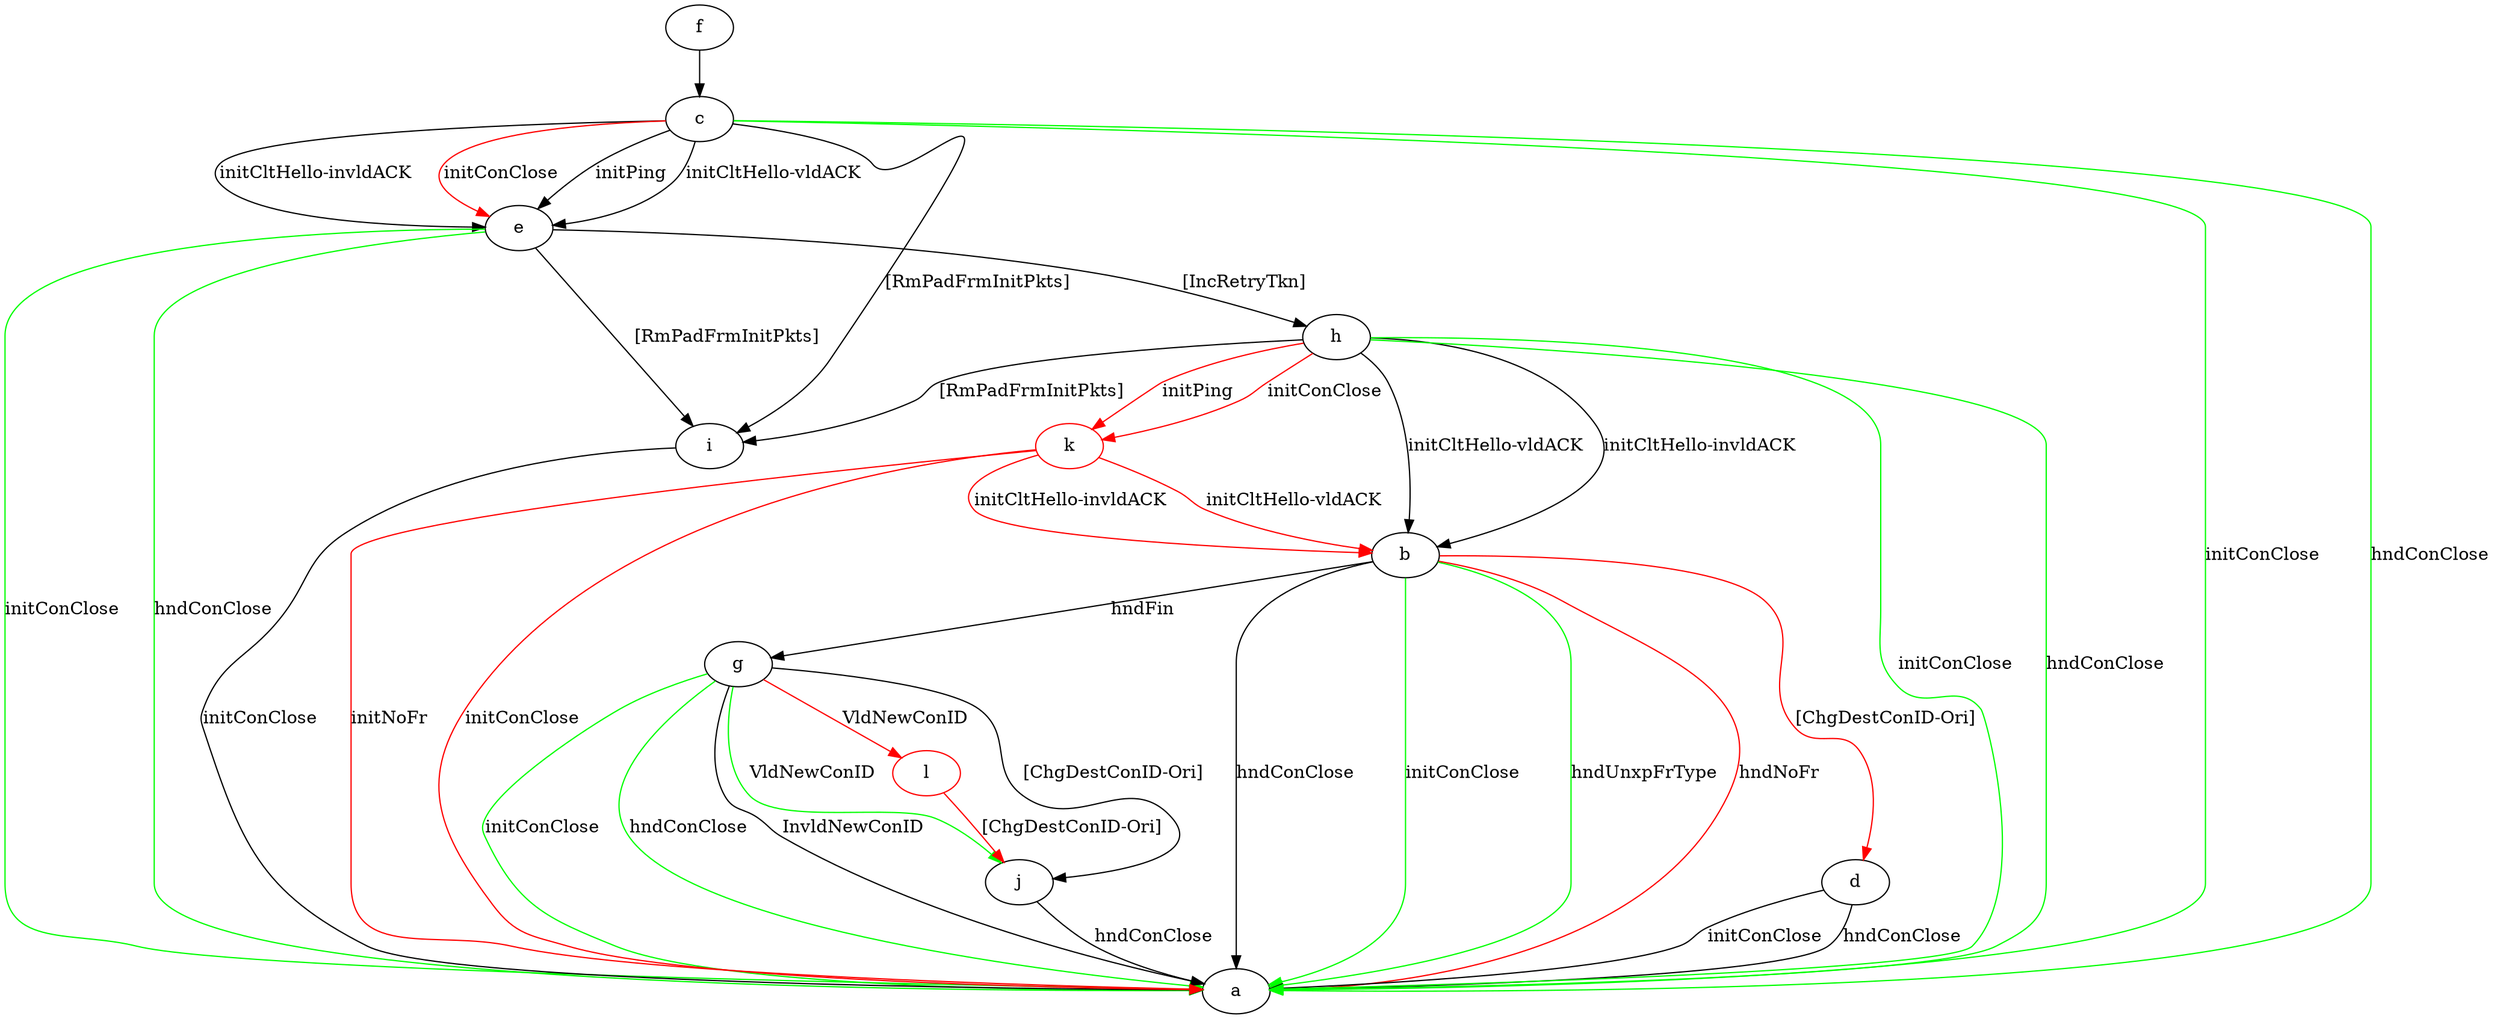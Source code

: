 digraph "" {
	b -> a	[key=0,
		label="hndConClose "];
	b -> a	[key=1,
		color=green,
		label="initConClose "];
	b -> a	[key=2,
		color=green,
		label="hndUnxpFrType "];
	b -> a	[key=3,
		color=red,
		label="hndNoFr "];
	b -> d	[key=0,
		color=red,
		label="[ChgDestConID-Ori] "];
	b -> g	[key=0,
		label="hndFin "];
	c -> a	[key=0,
		color=green,
		label="initConClose "];
	c -> a	[key=1,
		color=green,
		label="hndConClose "];
	c -> e	[key=0,
		label="initPing "];
	c -> e	[key=1,
		label="initCltHello-vldACK "];
	c -> e	[key=2,
		label="initCltHello-invldACK "];
	c -> e	[key=3,
		color=red,
		label="initConClose "];
	c -> i	[key=0,
		label="[RmPadFrmInitPkts] "];
	d -> a	[key=0,
		label="initConClose "];
	d -> a	[key=1,
		label="hndConClose "];
	e -> a	[key=0,
		color=green,
		label="initConClose "];
	e -> a	[key=1,
		color=green,
		label="hndConClose "];
	e -> h	[key=0,
		label="[IncRetryTkn] "];
	e -> i	[key=0,
		label="[RmPadFrmInitPkts] "];
	f -> c	[key=0];
	g -> a	[key=0,
		label="InvldNewConID "];
	g -> a	[key=1,
		color=green,
		label="initConClose "];
	g -> a	[key=2,
		color=green,
		label="hndConClose "];
	g -> j	[key=0,
		label="[ChgDestConID-Ori] "];
	g -> j	[key=1,
		color=green,
		label="VldNewConID "];
	l	[color=red];
	g -> l	[key=0,
		color=red,
		label="VldNewConID "];
	h -> a	[key=0,
		color=green,
		label="initConClose "];
	h -> a	[key=1,
		color=green,
		label="hndConClose "];
	h -> b	[key=0,
		label="initCltHello-vldACK "];
	h -> b	[key=1,
		label="initCltHello-invldACK "];
	h -> i	[key=0,
		label="[RmPadFrmInitPkts] "];
	k	[color=red];
	h -> k	[key=0,
		color=red,
		label="initPing "];
	h -> k	[key=1,
		color=red,
		label="initConClose "];
	i -> a	[key=0,
		label="initConClose "];
	j -> a	[key=0,
		label="hndConClose "];
	k -> a	[key=0,
		color=red,
		label="initConClose "];
	k -> a	[key=1,
		color=red,
		label="initNoFr "];
	k -> b	[key=0,
		color=red,
		label="initCltHello-vldACK "];
	k -> b	[key=1,
		color=red,
		label="initCltHello-invldACK "];
	l -> j	[key=0,
		color=red,
		label="[ChgDestConID-Ori] "];
}
